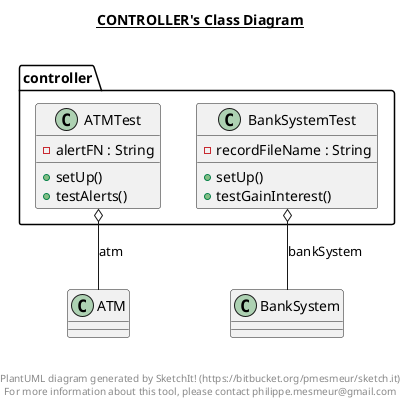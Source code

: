 @startuml

title __CONTROLLER's Class Diagram__\n

  package controller {
    class ATMTest {
        - alertFN : String
        + setUp()
        + testAlerts()
    }
  }
  

  package controller {
    class BankSystemTest {
        - recordFileName : String
        + setUp()
        + testGainInterest()
    }
  }
  

  ATMTest o-- ATM : atm
  BankSystemTest o-- BankSystem : bankSystem


right footer


PlantUML diagram generated by SketchIt! (https://bitbucket.org/pmesmeur/sketch.it)
For more information about this tool, please contact philippe.mesmeur@gmail.com
endfooter

@enduml
